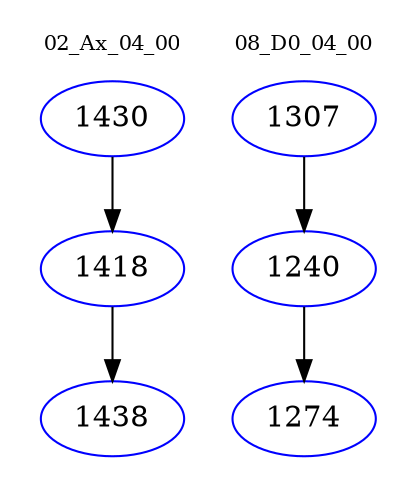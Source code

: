 digraph{
subgraph cluster_0 {
color = white
label = "02_Ax_04_00";
fontsize=10;
T0_1430 [label="1430", color="blue"]
T0_1430 -> T0_1418 [color="black"]
T0_1418 [label="1418", color="blue"]
T0_1418 -> T0_1438 [color="black"]
T0_1438 [label="1438", color="blue"]
}
subgraph cluster_1 {
color = white
label = "08_D0_04_00";
fontsize=10;
T1_1307 [label="1307", color="blue"]
T1_1307 -> T1_1240 [color="black"]
T1_1240 [label="1240", color="blue"]
T1_1240 -> T1_1274 [color="black"]
T1_1274 [label="1274", color="blue"]
}
}
